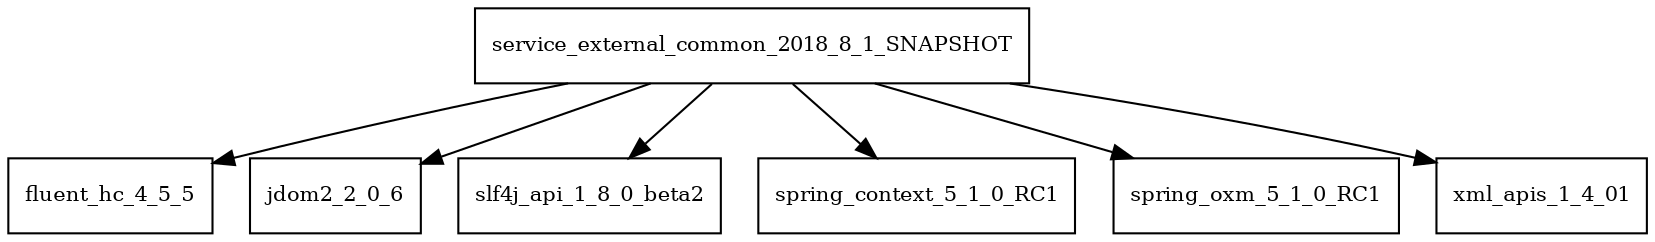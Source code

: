 digraph service_external_common_2018_8_1_SNAPSHOT_dependencies {
  node [shape = box, fontsize=10.0];
  service_external_common_2018_8_1_SNAPSHOT -> fluent_hc_4_5_5;
  service_external_common_2018_8_1_SNAPSHOT -> jdom2_2_0_6;
  service_external_common_2018_8_1_SNAPSHOT -> slf4j_api_1_8_0_beta2;
  service_external_common_2018_8_1_SNAPSHOT -> spring_context_5_1_0_RC1;
  service_external_common_2018_8_1_SNAPSHOT -> spring_oxm_5_1_0_RC1;
  service_external_common_2018_8_1_SNAPSHOT -> xml_apis_1_4_01;
}
